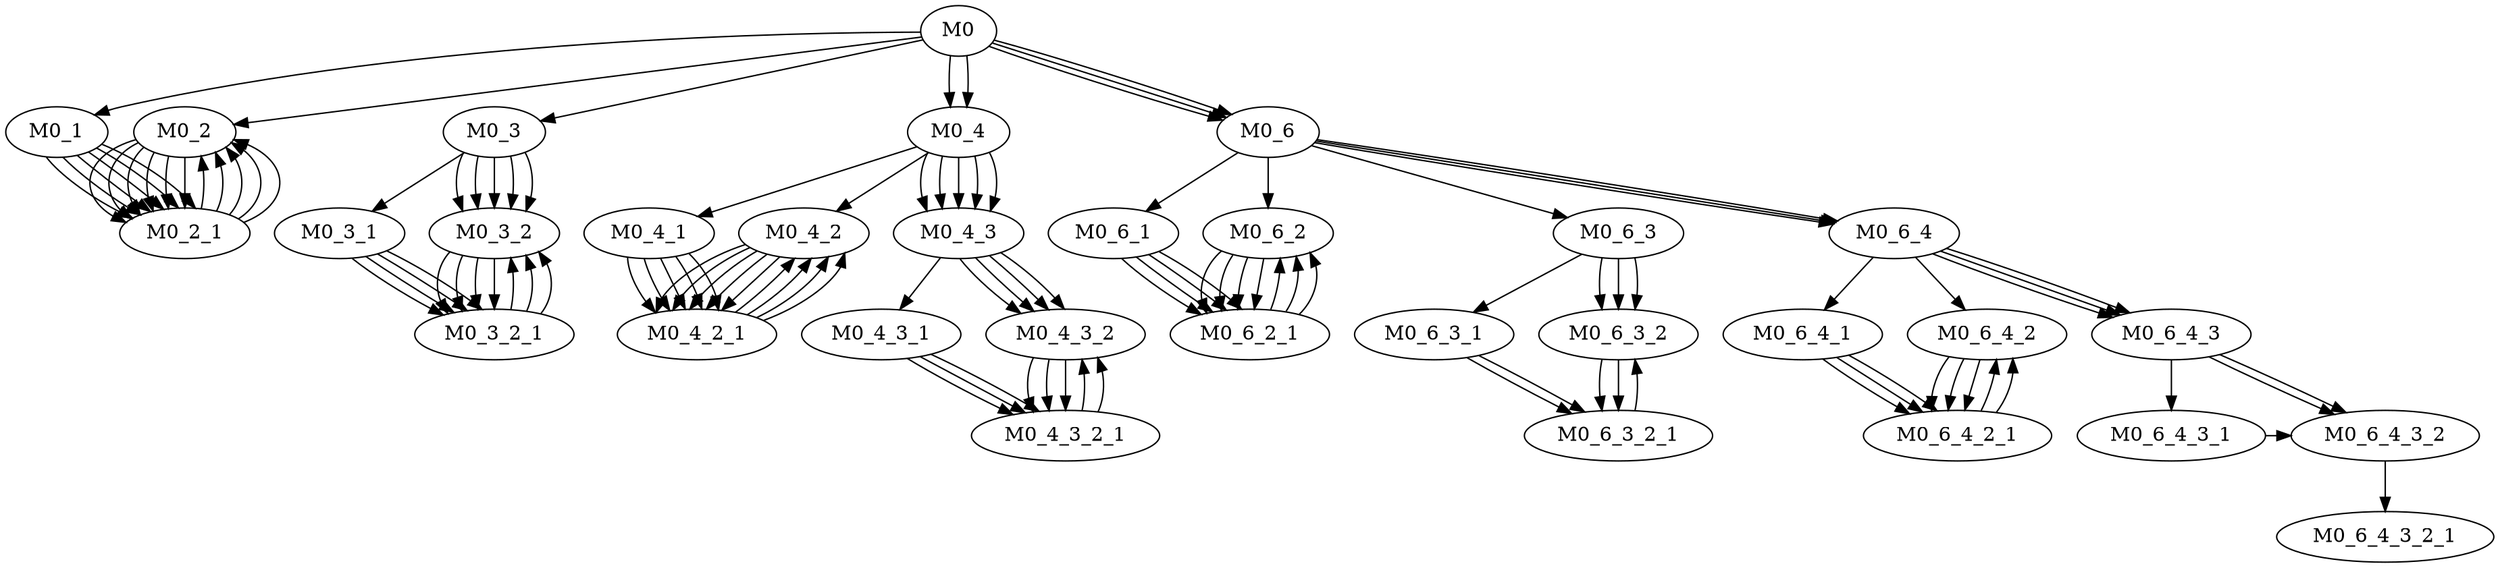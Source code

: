 Digraph RGraph {
M0->M0_1;
M0->M0_2;
M0->M0_3;
M0->M0_4;
M0->M0_4;
M0->M0_6;
M0->M0_6;
M0->M0_6;
{rank=same; M0_1; M0_2; M0_3; M0_4; M0_4; M0_6; M0_6; M0_6; }
M0_6->M0_6_1;
M0_6->M0_6_2;
M0_6->M0_6_3;
M0_6->M0_6_4;
M0_6->M0_6_4;
M0_6->M0_6_4;
{rank=same; M0_6_1; M0_6_2; M0_6_3; M0_6_4; M0_6_4; M0_6_4; }
M0_6_4->M0_6_4_1;
M0_6_4->M0_6_4_2;
M0_6_4->M0_6_4_3;
M0_6_4->M0_6_4_3;
M0_6_4->M0_6_4_3;
{rank=same; M0_6_4_1; M0_6_4_2; M0_6_4_3; M0_6_4_3; M0_6_4_3; }
M0_6_4_3->M0_6_4_3_1;
M0_6_4_3->M0_6_4_3_2;
M0_6_4_3->M0_6_4_3_2;
{rank=same; M0_6_4_3_1; M0_6_4_3_2; M0_6_4_3_2; }
M0_6_4_3_2->M0_6_4_3_2_1;
{rank=same; M0_6_4_3_2_1; }
M0_6_4_3_1->M0_6_4_3_2;
{rank=same; M0_6_4_3_2; }
M0_6_4_2->M0_6_4_2_1;
M0_6_4_2->M0_6_4_2_1;
M0_6_4_2->M0_6_4_2_1;
{rank=same; M0_6_4_2_1; M0_6_4_2_1; M0_6_4_2_1; }
M0_6_4_2_1->M0_6_4_2;
M0_6_4_2_1->M0_6_4_2;
{rank=same; M0_6_4_2; M0_6_4_2; }
M0_6_4_1->M0_6_4_2_1;
M0_6_4_1->M0_6_4_2_1;
M0_6_4_1->M0_6_4_2_1;
{rank=same; M0_6_4_2_1; M0_6_4_2_1; M0_6_4_2_1; }
M0_6_3->M0_6_3_1;
M0_6_3->M0_6_3_2;
M0_6_3->M0_6_3_2;
M0_6_3->M0_6_3_2;
{rank=same; M0_6_3_1; M0_6_3_2; M0_6_3_2; M0_6_3_2; }
M0_6_3_2->M0_6_3_2_1;
M0_6_3_2->M0_6_3_2_1;
{rank=same; M0_6_3_2_1; M0_6_3_2_1; }
M0_6_3_2_1->M0_6_3_2;
{rank=same; M0_6_3_2; }
M0_6_3_1->M0_6_3_2_1;
M0_6_3_1->M0_6_3_2_1;
{rank=same; M0_6_3_2_1; M0_6_3_2_1; }
M0_6_2->M0_6_2_1;
M0_6_2->M0_6_2_1;
M0_6_2->M0_6_2_1;
M0_6_2->M0_6_2_1;
{rank=same; M0_6_2_1; M0_6_2_1; M0_6_2_1; M0_6_2_1; }
M0_6_2_1->M0_6_2;
M0_6_2_1->M0_6_2;
M0_6_2_1->M0_6_2;
{rank=same; M0_6_2; M0_6_2; M0_6_2; }
M0_6_1->M0_6_2_1;
M0_6_1->M0_6_2_1;
M0_6_1->M0_6_2_1;
M0_6_1->M0_6_2_1;
{rank=same; M0_6_2_1; M0_6_2_1; M0_6_2_1; M0_6_2_1; }
M0_4->M0_4_1;
M0_4->M0_4_2;
M0_4->M0_4_3;
M0_4->M0_4_3;
M0_4->M0_4_3;
M0_4->M0_4_3;
M0_4->M0_4_3;
{rank=same; M0_4_1; M0_4_2; M0_4_3; M0_4_3; M0_4_3; M0_4_3; M0_4_3; }
M0_4_3->M0_4_3_1;
M0_4_3->M0_4_3_2;
M0_4_3->M0_4_3_2;
M0_4_3->M0_4_3_2;
M0_4_3->M0_4_3_2;
{rank=same; M0_4_3_1; M0_4_3_2; M0_4_3_2; M0_4_3_2; M0_4_3_2; }
M0_4_3_2->M0_4_3_2_1;
M0_4_3_2->M0_4_3_2_1;
M0_4_3_2->M0_4_3_2_1;
{rank=same; M0_4_3_2_1; M0_4_3_2_1; M0_4_3_2_1; }
M0_4_3_2_1->M0_4_3_2;
M0_4_3_2_1->M0_4_3_2;
{rank=same; M0_4_3_2; M0_4_3_2; }
M0_4_3_1->M0_4_3_2_1;
M0_4_3_1->M0_4_3_2_1;
M0_4_3_1->M0_4_3_2_1;
{rank=same; M0_4_3_2_1; M0_4_3_2_1; M0_4_3_2_1; }
M0_4_2->M0_4_2_1;
M0_4_2->M0_4_2_1;
M0_4_2->M0_4_2_1;
M0_4_2->M0_4_2_1;
M0_4_2->M0_4_2_1;
{rank=same; M0_4_2_1; M0_4_2_1; M0_4_2_1; M0_4_2_1; M0_4_2_1; }
M0_4_2_1->M0_4_2;
M0_4_2_1->M0_4_2;
M0_4_2_1->M0_4_2;
M0_4_2_1->M0_4_2;
{rank=same; M0_4_2; M0_4_2; M0_4_2; M0_4_2; }
M0_4_1->M0_4_2_1;
M0_4_1->M0_4_2_1;
M0_4_1->M0_4_2_1;
M0_4_1->M0_4_2_1;
M0_4_1->M0_4_2_1;
{rank=same; M0_4_2_1; M0_4_2_1; M0_4_2_1; M0_4_2_1; M0_4_2_1; }
M0_3->M0_3_1;
M0_3->M0_3_2;
M0_3->M0_3_2;
M0_3->M0_3_2;
M0_3->M0_3_2;
M0_3->M0_3_2;
{rank=same; M0_3_1; M0_3_2; M0_3_2; M0_3_2; M0_3_2; M0_3_2; }
M0_3_2->M0_3_2_1;
M0_3_2->M0_3_2_1;
M0_3_2->M0_3_2_1;
M0_3_2->M0_3_2_1;
{rank=same; M0_3_2_1; M0_3_2_1; M0_3_2_1; M0_3_2_1; }
M0_3_2_1->M0_3_2;
M0_3_2_1->M0_3_2;
M0_3_2_1->M0_3_2;
{rank=same; M0_3_2; M0_3_2; M0_3_2; }
M0_3_1->M0_3_2_1;
M0_3_1->M0_3_2_1;
M0_3_1->M0_3_2_1;
M0_3_1->M0_3_2_1;
{rank=same; M0_3_2_1; M0_3_2_1; M0_3_2_1; M0_3_2_1; }
M0_2->M0_2_1;
M0_2->M0_2_1;
M0_2->M0_2_1;
M0_2->M0_2_1;
M0_2->M0_2_1;
M0_2->M0_2_1;
{rank=same; M0_2_1; M0_2_1; M0_2_1; M0_2_1; M0_2_1; M0_2_1; }
M0_2_1->M0_2;
M0_2_1->M0_2;
M0_2_1->M0_2;
M0_2_1->M0_2;
M0_2_1->M0_2;
{rank=same; M0_2; M0_2; M0_2; M0_2; M0_2; }
M0_1->M0_2_1;
M0_1->M0_2_1;
M0_1->M0_2_1;
M0_1->M0_2_1;
M0_1->M0_2_1;
M0_1->M0_2_1;
{rank=same; M0_2_1; M0_2_1; M0_2_1; M0_2_1; M0_2_1; M0_2_1; }
}